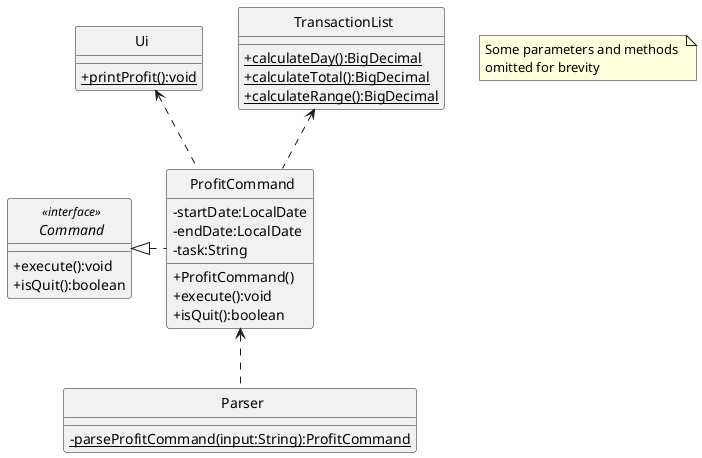 @startuml
'https://plantuml.com/class-diagram
skinparam classAttributeIconSize 0
skinparam CircledCharacterFontSize 0
skinparam CircledCharacterRadius 0

interface Command
class Ui
class TransactionList
class ProfitCommand
class Parser

ProfitCommand <.. Parser
Command <|. ProfitCommand
Ui <.. ProfitCommand
TransactionList <.. ProfitCommand


interface Command <<interface>> {
    +execute():void
    +isQuit():boolean
}

class ProfitCommand {
    -startDate:LocalDate
    -endDate:LocalDate
    -task:String
    +ProfitCommand()
    +execute():void
    +isQuit():boolean
}

class Ui {
    {static}+printProfit():void
}

class Parser {
    {static}-parseProfitCommand(input:String):ProfitCommand
}

class TransactionList {
    {static}+calculateDay():BigDecimal
    {static}+calculateTotal():BigDecimal
    {static}+calculateRange():BigDecimal
}

note "Some parameters and methods \nomitted for brevity" as n1
@enduml

@startuml
hide footbox
participant "SuperTracker" as SuperTracker <<class>> #f5e3a9
participant ":ProfitCommand" as ProfitCommand #cbf7f4
participant "TransactionList" as TransactionList <<class>> #d5eac2
participant "Ui" as Ui <<class>> #e5c2ea

SuperTracker -> ProfitCommand : execute()
activate ProfitCommand #cbf7f4
alt task is "today"
    ProfitCommand -> TransactionList : calculateToday()
    activate TransactionList #d5eac2
    TransactionList --> ProfitCommand : revenue:BigDecimal
    deactivate TransactionList
    ProfitCommand -> TransactionList : calculateToday()
    activate TransactionList #d5eac2
    TransactionList --> ProfitCommand : expenditure:BigDecimal
    deactivate TransactionList

else task is "total"
    ProfitCommand -> TransactionList : calculateTotal()
    activate TransactionList #d5eac2
    TransactionList --> ProfitCommand : revenue:BigDecimal
    deactivate TransactionList
    ProfitCommand -> TransactionList : calculateTotal()
    activate TransactionList #d5eac2
    TransactionList --> ProfitCommand : expenditure:BigDecimal
    deactivate TransactionList

else task is "day"
    ProfitCommand -> TransactionList : calculateDay()
    activate TransactionList #d5eac2
    TransactionList --> ProfitCommand : revenue:BigDecimal
    deactivate TransactionList
    ProfitCommand -> TransactionList : calculateDay()
    activate TransactionList #d5eac2
    TransactionList --> ProfitCommand : expenditure:BigDecimal
    deactivate TransactionList

else task is "range"
    ProfitCommand -> TransactionList : calculateRange()
    activate TransactionList #d5eac2
    TransactionList --> ProfitCommand : revenue:BigDecimal
    deactivate TransactionList
    ProfitCommand -> TransactionList : calculateRange()
    activate TransactionList #d5eac2
    TransactionList --> ProfitCommand : expenditure:BigDecimal
    deactivate TransactionList
end

note right : some parameters and methods \nomitted for brevity

ProfitCommand -> Ui : printProfit()
activate Ui #e5c2ea
Ui --> ProfitCommand
deactivate Ui

ProfitCommand --> SuperTracker
deactivate ProfitCommand

@enduml